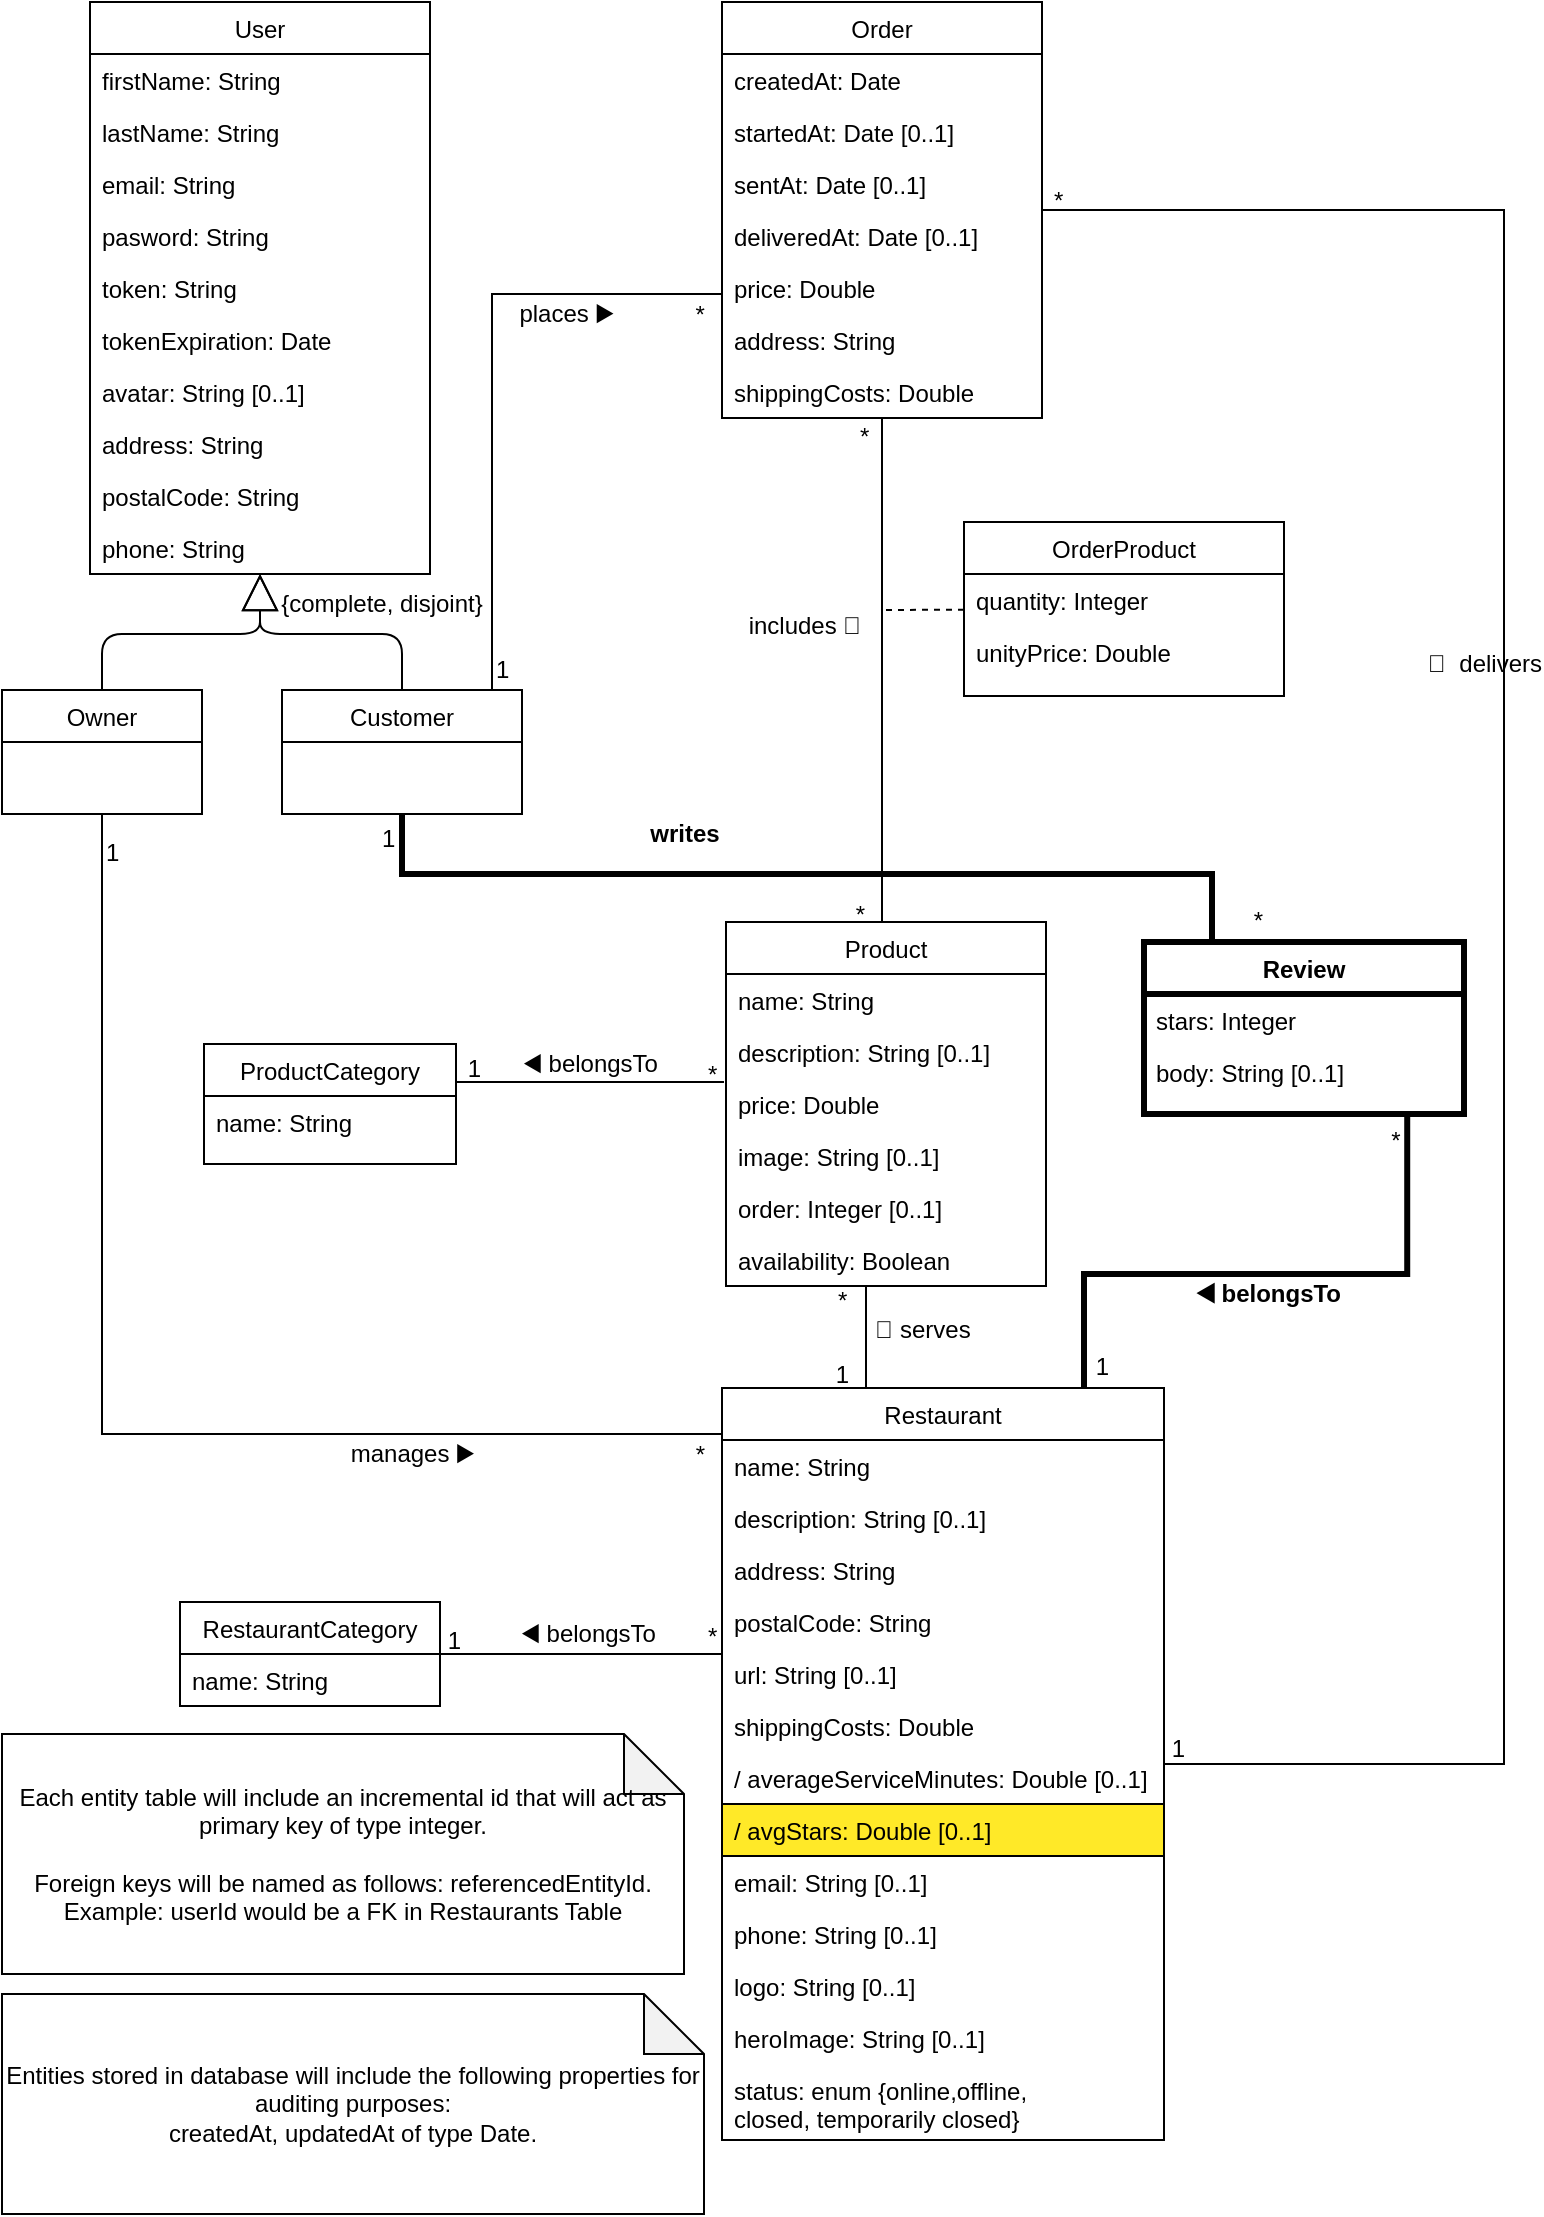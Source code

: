 <mxfile version="26.1.0">
  <diagram id="C5RBs43oDa-KdzZeNtuy" name="Page-1">
    <mxGraphModel dx="1194" dy="528" grid="1" gridSize="10" guides="1" tooltips="1" connect="1" arrows="1" fold="1" page="1" pageScale="1" pageWidth="827" pageHeight="1169" math="0" shadow="0">
      <root>
        <mxCell id="WIyWlLk6GJQsqaUBKTNV-0" />
        <mxCell id="WIyWlLk6GJQsqaUBKTNV-1" parent="WIyWlLk6GJQsqaUBKTNV-0" />
        <mxCell id="zkfFHV4jXpPFQw0GAbJ--0" value="User" style="swimlane;fontStyle=0;align=center;verticalAlign=top;childLayout=stackLayout;horizontal=1;startSize=26;horizontalStack=0;resizeParent=1;resizeLast=0;collapsible=1;marginBottom=0;rounded=0;shadow=0;strokeWidth=1;" parent="WIyWlLk6GJQsqaUBKTNV-1" vertex="1">
          <mxGeometry x="83" y="54" width="170" height="286" as="geometry">
            <mxRectangle x="230" y="140" width="160" height="26" as="alternateBounds" />
          </mxGeometry>
        </mxCell>
        <mxCell id="zkfFHV4jXpPFQw0GAbJ--1" value="firstName: String" style="text;align=left;verticalAlign=top;spacingLeft=4;spacingRight=4;overflow=hidden;rotatable=0;points=[[0,0.5],[1,0.5]];portConstraint=eastwest;" parent="zkfFHV4jXpPFQw0GAbJ--0" vertex="1">
          <mxGeometry y="26" width="170" height="26" as="geometry" />
        </mxCell>
        <mxCell id="zkfFHV4jXpPFQw0GAbJ--2" value="lastName: String" style="text;align=left;verticalAlign=top;spacingLeft=4;spacingRight=4;overflow=hidden;rotatable=0;points=[[0,0.5],[1,0.5]];portConstraint=eastwest;rounded=0;shadow=0;html=0;" parent="zkfFHV4jXpPFQw0GAbJ--0" vertex="1">
          <mxGeometry y="52" width="170" height="26" as="geometry" />
        </mxCell>
        <mxCell id="zkfFHV4jXpPFQw0GAbJ--3" value="email: String" style="text;align=left;verticalAlign=top;spacingLeft=4;spacingRight=4;overflow=hidden;rotatable=0;points=[[0,0.5],[1,0.5]];portConstraint=eastwest;rounded=0;shadow=0;html=0;" parent="zkfFHV4jXpPFQw0GAbJ--0" vertex="1">
          <mxGeometry y="78" width="170" height="26" as="geometry" />
        </mxCell>
        <mxCell id="6q8JbHnt4U3JNs2qN46o-12" value="pasword: String" style="text;align=left;verticalAlign=top;spacingLeft=4;spacingRight=4;overflow=hidden;rotatable=0;points=[[0,0.5],[1,0.5]];portConstraint=eastwest;rounded=0;shadow=0;html=0;" parent="zkfFHV4jXpPFQw0GAbJ--0" vertex="1">
          <mxGeometry y="104" width="170" height="26" as="geometry" />
        </mxCell>
        <mxCell id="6q8JbHnt4U3JNs2qN46o-13" value="token: String" style="text;align=left;verticalAlign=top;spacingLeft=4;spacingRight=4;overflow=hidden;rotatable=0;points=[[0,0.5],[1,0.5]];portConstraint=eastwest;rounded=0;shadow=0;html=0;" parent="zkfFHV4jXpPFQw0GAbJ--0" vertex="1">
          <mxGeometry y="130" width="170" height="26" as="geometry" />
        </mxCell>
        <mxCell id="6q8JbHnt4U3JNs2qN46o-14" value="tokenExpiration: Date" style="text;align=left;verticalAlign=top;spacingLeft=4;spacingRight=4;overflow=hidden;rotatable=0;points=[[0,0.5],[1,0.5]];portConstraint=eastwest;rounded=0;shadow=0;html=0;" parent="zkfFHV4jXpPFQw0GAbJ--0" vertex="1">
          <mxGeometry y="156" width="170" height="26" as="geometry" />
        </mxCell>
        <mxCell id="6q8JbHnt4U3JNs2qN46o-21" value="avatar: String [0..1]" style="text;align=left;verticalAlign=top;spacingLeft=4;spacingRight=4;overflow=hidden;rotatable=0;points=[[0,0.5],[1,0.5]];portConstraint=eastwest;rounded=0;shadow=0;html=0;" parent="zkfFHV4jXpPFQw0GAbJ--0" vertex="1">
          <mxGeometry y="182" width="170" height="26" as="geometry" />
        </mxCell>
        <mxCell id="x9vcFJumMejdOF8a8bEx-2" value="address: String" style="text;align=left;verticalAlign=top;spacingLeft=4;spacingRight=4;overflow=hidden;rotatable=0;points=[[0,0.5],[1,0.5]];portConstraint=eastwest;rounded=0;shadow=0;html=0;" parent="zkfFHV4jXpPFQw0GAbJ--0" vertex="1">
          <mxGeometry y="208" width="170" height="26" as="geometry" />
        </mxCell>
        <mxCell id="x9vcFJumMejdOF8a8bEx-3" value="postalCode: String" style="text;align=left;verticalAlign=top;spacingLeft=4;spacingRight=4;overflow=hidden;rotatable=0;points=[[0,0.5],[1,0.5]];portConstraint=eastwest;rounded=0;shadow=0;html=0;" parent="zkfFHV4jXpPFQw0GAbJ--0" vertex="1">
          <mxGeometry y="234" width="170" height="26" as="geometry" />
        </mxCell>
        <mxCell id="x9vcFJumMejdOF8a8bEx-4" value="phone: String" style="text;align=left;verticalAlign=top;spacingLeft=4;spacingRight=4;overflow=hidden;rotatable=0;points=[[0,0.5],[1,0.5]];portConstraint=eastwest;rounded=0;shadow=0;html=0;" parent="zkfFHV4jXpPFQw0GAbJ--0" vertex="1">
          <mxGeometry y="260" width="170" height="26" as="geometry" />
        </mxCell>
        <mxCell id="zkfFHV4jXpPFQw0GAbJ--6" value="Restaurant" style="swimlane;fontStyle=0;align=center;verticalAlign=top;childLayout=stackLayout;horizontal=1;startSize=26;horizontalStack=0;resizeParent=1;resizeLast=0;collapsible=1;marginBottom=0;rounded=0;shadow=0;strokeWidth=1;" parent="WIyWlLk6GJQsqaUBKTNV-1" vertex="1">
          <mxGeometry x="399" y="747" width="221" height="376" as="geometry">
            <mxRectangle x="130" y="380" width="160" height="26" as="alternateBounds" />
          </mxGeometry>
        </mxCell>
        <mxCell id="zkfFHV4jXpPFQw0GAbJ--7" value="name: String" style="text;align=left;verticalAlign=top;spacingLeft=4;spacingRight=4;overflow=hidden;rotatable=0;points=[[0,0.5],[1,0.5]];portConstraint=eastwest;" parent="zkfFHV4jXpPFQw0GAbJ--6" vertex="1">
          <mxGeometry y="26" width="221" height="26" as="geometry" />
        </mxCell>
        <mxCell id="6q8JbHnt4U3JNs2qN46o-34" value="description: String [0..1]" style="text;align=left;verticalAlign=top;spacingLeft=4;spacingRight=4;overflow=hidden;rotatable=0;points=[[0,0.5],[1,0.5]];portConstraint=eastwest;" parent="zkfFHV4jXpPFQw0GAbJ--6" vertex="1">
          <mxGeometry y="52" width="221" height="26" as="geometry" />
        </mxCell>
        <mxCell id="6q8JbHnt4U3JNs2qN46o-33" value="address: String" style="text;align=left;verticalAlign=top;spacingLeft=4;spacingRight=4;overflow=hidden;rotatable=0;points=[[0,0.5],[1,0.5]];portConstraint=eastwest;" parent="zkfFHV4jXpPFQw0GAbJ--6" vertex="1">
          <mxGeometry y="78" width="221" height="26" as="geometry" />
        </mxCell>
        <mxCell id="6q8JbHnt4U3JNs2qN46o-32" value="postalCode: String" style="text;align=left;verticalAlign=top;spacingLeft=4;spacingRight=4;overflow=hidden;rotatable=0;points=[[0,0.5],[1,0.5]];portConstraint=eastwest;" parent="zkfFHV4jXpPFQw0GAbJ--6" vertex="1">
          <mxGeometry y="104" width="221" height="26" as="geometry" />
        </mxCell>
        <mxCell id="6q8JbHnt4U3JNs2qN46o-31" value="url: String [0..1]" style="text;align=left;verticalAlign=top;spacingLeft=4;spacingRight=4;overflow=hidden;rotatable=0;points=[[0,0.5],[1,0.5]];portConstraint=eastwest;" parent="zkfFHV4jXpPFQw0GAbJ--6" vertex="1">
          <mxGeometry y="130" width="221" height="26" as="geometry" />
        </mxCell>
        <mxCell id="6q8JbHnt4U3JNs2qN46o-30" value="shippingCosts: Double" style="text;align=left;verticalAlign=top;spacingLeft=4;spacingRight=4;overflow=hidden;rotatable=0;points=[[0,0.5],[1,0.5]];portConstraint=eastwest;" parent="zkfFHV4jXpPFQw0GAbJ--6" vertex="1">
          <mxGeometry y="156" width="221" height="26" as="geometry" />
        </mxCell>
        <mxCell id="6q8JbHnt4U3JNs2qN46o-29" value="/ averageServiceMinutes: Double [0..1]" style="text;align=left;verticalAlign=top;spacingLeft=4;spacingRight=4;overflow=hidden;rotatable=0;points=[[0,0.5],[1,0.5]];portConstraint=eastwest;" parent="zkfFHV4jXpPFQw0GAbJ--6" vertex="1">
          <mxGeometry y="182" width="221" height="26" as="geometry" />
        </mxCell>
        <mxCell id="bBpqYXei9JZ6iTHNTK9e-0" value="/ avgStars: Double [0..1]" style="text;align=left;verticalAlign=top;spacingLeft=4;spacingRight=4;overflow=hidden;rotatable=0;points=[[0,0.5],[1,0.5]];portConstraint=eastwest;fillColor=#FFE928;strokeColor=#000000;" vertex="1" parent="zkfFHV4jXpPFQw0GAbJ--6">
          <mxGeometry y="208" width="221" height="26" as="geometry" />
        </mxCell>
        <mxCell id="6q8JbHnt4U3JNs2qN46o-28" value="email: String [0..1]" style="text;align=left;verticalAlign=top;spacingLeft=4;spacingRight=4;overflow=hidden;rotatable=0;points=[[0,0.5],[1,0.5]];portConstraint=eastwest;" parent="zkfFHV4jXpPFQw0GAbJ--6" vertex="1">
          <mxGeometry y="234" width="221" height="26" as="geometry" />
        </mxCell>
        <mxCell id="6q8JbHnt4U3JNs2qN46o-27" value="phone: String [0..1]" style="text;align=left;verticalAlign=top;spacingLeft=4;spacingRight=4;overflow=hidden;rotatable=0;points=[[0,0.5],[1,0.5]];portConstraint=eastwest;" parent="zkfFHV4jXpPFQw0GAbJ--6" vertex="1">
          <mxGeometry y="260" width="221" height="26" as="geometry" />
        </mxCell>
        <mxCell id="6q8JbHnt4U3JNs2qN46o-26" value="logo: String [0..1]" style="text;align=left;verticalAlign=top;spacingLeft=4;spacingRight=4;overflow=hidden;rotatable=0;points=[[0,0.5],[1,0.5]];portConstraint=eastwest;" parent="zkfFHV4jXpPFQw0GAbJ--6" vertex="1">
          <mxGeometry y="286" width="221" height="26" as="geometry" />
        </mxCell>
        <mxCell id="6q8JbHnt4U3JNs2qN46o-40" value="heroImage: String [0..1]" style="text;align=left;verticalAlign=top;spacingLeft=4;spacingRight=4;overflow=hidden;rotatable=0;points=[[0,0.5],[1,0.5]];portConstraint=eastwest;" parent="zkfFHV4jXpPFQw0GAbJ--6" vertex="1">
          <mxGeometry y="312" width="221" height="26" as="geometry" />
        </mxCell>
        <mxCell id="6q8JbHnt4U3JNs2qN46o-39" value="status: enum {online,offline,&#xa;closed, temporarily closed}" style="text;align=left;verticalAlign=top;spacingLeft=4;spacingRight=4;overflow=hidden;rotatable=0;points=[[0,0.5],[1,0.5]];portConstraint=eastwest;" parent="zkfFHV4jXpPFQw0GAbJ--6" vertex="1">
          <mxGeometry y="338" width="221" height="38" as="geometry" />
        </mxCell>
        <mxCell id="zkfFHV4jXpPFQw0GAbJ--13" value="Product" style="swimlane;fontStyle=0;align=center;verticalAlign=top;childLayout=stackLayout;horizontal=1;startSize=26;horizontalStack=0;resizeParent=1;resizeLast=0;collapsible=1;marginBottom=0;rounded=0;shadow=0;strokeWidth=1;" parent="WIyWlLk6GJQsqaUBKTNV-1" vertex="1">
          <mxGeometry x="401" y="514" width="160" height="182" as="geometry">
            <mxRectangle x="340" y="380" width="170" height="26" as="alternateBounds" />
          </mxGeometry>
        </mxCell>
        <mxCell id="zkfFHV4jXpPFQw0GAbJ--14" value="name: String" style="text;align=left;verticalAlign=top;spacingLeft=4;spacingRight=4;overflow=hidden;rotatable=0;points=[[0,0.5],[1,0.5]];portConstraint=eastwest;" parent="zkfFHV4jXpPFQw0GAbJ--13" vertex="1">
          <mxGeometry y="26" width="160" height="26" as="geometry" />
        </mxCell>
        <mxCell id="6q8JbHnt4U3JNs2qN46o-46" value="description: String [0..1]" style="text;align=left;verticalAlign=top;spacingLeft=4;spacingRight=4;overflow=hidden;rotatable=0;points=[[0,0.5],[1,0.5]];portConstraint=eastwest;" parent="zkfFHV4jXpPFQw0GAbJ--13" vertex="1">
          <mxGeometry y="52" width="160" height="26" as="geometry" />
        </mxCell>
        <mxCell id="6q8JbHnt4U3JNs2qN46o-45" value="price: Double" style="text;align=left;verticalAlign=top;spacingLeft=4;spacingRight=4;overflow=hidden;rotatable=0;points=[[0,0.5],[1,0.5]];portConstraint=eastwest;" parent="zkfFHV4jXpPFQw0GAbJ--13" vertex="1">
          <mxGeometry y="78" width="160" height="26" as="geometry" />
        </mxCell>
        <mxCell id="6q8JbHnt4U3JNs2qN46o-44" value="image: String [0..1]" style="text;align=left;verticalAlign=top;spacingLeft=4;spacingRight=4;overflow=hidden;rotatable=0;points=[[0,0.5],[1,0.5]];portConstraint=eastwest;" parent="zkfFHV4jXpPFQw0GAbJ--13" vertex="1">
          <mxGeometry y="104" width="160" height="26" as="geometry" />
        </mxCell>
        <mxCell id="6q8JbHnt4U3JNs2qN46o-43" value="order: Integer [0..1]" style="text;align=left;verticalAlign=top;spacingLeft=4;spacingRight=4;overflow=hidden;rotatable=0;points=[[0,0.5],[1,0.5]];portConstraint=eastwest;" parent="zkfFHV4jXpPFQw0GAbJ--13" vertex="1">
          <mxGeometry y="130" width="160" height="26" as="geometry" />
        </mxCell>
        <mxCell id="6q8JbHnt4U3JNs2qN46o-42" value="availability: Boolean" style="text;align=left;verticalAlign=top;spacingLeft=4;spacingRight=4;overflow=hidden;rotatable=0;points=[[0,0.5],[1,0.5]];portConstraint=eastwest;" parent="zkfFHV4jXpPFQw0GAbJ--13" vertex="1">
          <mxGeometry y="156" width="160" height="26" as="geometry" />
        </mxCell>
        <mxCell id="zkfFHV4jXpPFQw0GAbJ--17" value="Order" style="swimlane;fontStyle=0;align=center;verticalAlign=top;childLayout=stackLayout;horizontal=1;startSize=26;horizontalStack=0;resizeParent=1;resizeLast=0;collapsible=1;marginBottom=0;rounded=0;shadow=0;strokeWidth=1;" parent="WIyWlLk6GJQsqaUBKTNV-1" vertex="1">
          <mxGeometry x="399" y="54" width="160" height="208" as="geometry">
            <mxRectangle x="550" y="140" width="160" height="26" as="alternateBounds" />
          </mxGeometry>
        </mxCell>
        <mxCell id="zkfFHV4jXpPFQw0GAbJ--18" value="createdAt: Date" style="text;align=left;verticalAlign=top;spacingLeft=4;spacingRight=4;overflow=hidden;rotatable=0;points=[[0,0.5],[1,0.5]];portConstraint=eastwest;" parent="zkfFHV4jXpPFQw0GAbJ--17" vertex="1">
          <mxGeometry y="26" width="160" height="26" as="geometry" />
        </mxCell>
        <mxCell id="x9vcFJumMejdOF8a8bEx-6" value="startedAt: Date [0..1]" style="text;align=left;verticalAlign=top;spacingLeft=4;spacingRight=4;overflow=hidden;rotatable=0;points=[[0,0.5],[1,0.5]];portConstraint=eastwest;" parent="zkfFHV4jXpPFQw0GAbJ--17" vertex="1">
          <mxGeometry y="52" width="160" height="26" as="geometry" />
        </mxCell>
        <mxCell id="zkfFHV4jXpPFQw0GAbJ--19" value="sentAt: Date [0..1]" style="text;align=left;verticalAlign=top;spacingLeft=4;spacingRight=4;overflow=hidden;rotatable=0;points=[[0,0.5],[1,0.5]];portConstraint=eastwest;rounded=0;shadow=0;html=0;" parent="zkfFHV4jXpPFQw0GAbJ--17" vertex="1">
          <mxGeometry y="78" width="160" height="26" as="geometry" />
        </mxCell>
        <mxCell id="zkfFHV4jXpPFQw0GAbJ--20" value="deliveredAt: Date [0..1]" style="text;align=left;verticalAlign=top;spacingLeft=4;spacingRight=4;overflow=hidden;rotatable=0;points=[[0,0.5],[1,0.5]];portConstraint=eastwest;rounded=0;shadow=0;html=0;" parent="zkfFHV4jXpPFQw0GAbJ--17" vertex="1">
          <mxGeometry y="104" width="160" height="26" as="geometry" />
        </mxCell>
        <mxCell id="zkfFHV4jXpPFQw0GAbJ--21" value="price: Double" style="text;align=left;verticalAlign=top;spacingLeft=4;spacingRight=4;overflow=hidden;rotatable=0;points=[[0,0.5],[1,0.5]];portConstraint=eastwest;rounded=0;shadow=0;html=0;" parent="zkfFHV4jXpPFQw0GAbJ--17" vertex="1">
          <mxGeometry y="130" width="160" height="26" as="geometry" />
        </mxCell>
        <mxCell id="zkfFHV4jXpPFQw0GAbJ--22" value="address: String" style="text;align=left;verticalAlign=top;spacingLeft=4;spacingRight=4;overflow=hidden;rotatable=0;points=[[0,0.5],[1,0.5]];portConstraint=eastwest;rounded=0;shadow=0;html=0;" parent="zkfFHV4jXpPFQw0GAbJ--17" vertex="1">
          <mxGeometry y="156" width="160" height="26" as="geometry" />
        </mxCell>
        <mxCell id="6q8JbHnt4U3JNs2qN46o-47" value="shippingCosts: Double" style="text;align=left;verticalAlign=top;spacingLeft=4;spacingRight=4;overflow=hidden;rotatable=0;points=[[0,0.5],[1,0.5]];portConstraint=eastwest;rounded=0;shadow=0;html=0;" parent="zkfFHV4jXpPFQw0GAbJ--17" vertex="1">
          <mxGeometry y="182" width="160" height="26" as="geometry" />
        </mxCell>
        <mxCell id="zkfFHV4jXpPFQw0GAbJ--26" value="" style="endArrow=none;shadow=0;strokeWidth=1;rounded=0;endFill=0;edgeStyle=elbowEdgeStyle;elbow=vertical;exitX=0.875;exitY=-0.007;exitDx=0;exitDy=0;exitPerimeter=0;" parent="WIyWlLk6GJQsqaUBKTNV-1" source="6q8JbHnt4U3JNs2qN46o-23" target="zkfFHV4jXpPFQw0GAbJ--17" edge="1">
          <mxGeometry x="0.5" y="41" relative="1" as="geometry">
            <mxPoint x="430" y="226" as="sourcePoint" />
            <mxPoint x="590" y="226" as="targetPoint" />
            <mxPoint x="-40" y="32" as="offset" />
            <Array as="points">
              <mxPoint x="350" y="200" />
              <mxPoint x="540" y="284" />
              <mxPoint x="500" y="384" />
            </Array>
          </mxGeometry>
        </mxCell>
        <mxCell id="zkfFHV4jXpPFQw0GAbJ--27" value="1" style="resizable=0;align=left;verticalAlign=bottom;labelBackgroundColor=none;fontSize=12;" parent="zkfFHV4jXpPFQw0GAbJ--26" connectable="0" vertex="1">
          <mxGeometry x="-1" relative="1" as="geometry">
            <mxPoint y="-1" as="offset" />
          </mxGeometry>
        </mxCell>
        <mxCell id="zkfFHV4jXpPFQw0GAbJ--28" value="*" style="resizable=0;align=right;verticalAlign=bottom;labelBackgroundColor=none;fontSize=12;" parent="zkfFHV4jXpPFQw0GAbJ--26" connectable="0" vertex="1">
          <mxGeometry x="1" relative="1" as="geometry">
            <mxPoint x="-7" y="19" as="offset" />
          </mxGeometry>
        </mxCell>
        <mxCell id="zkfFHV4jXpPFQw0GAbJ--29" value="places ▶️" style="text;html=1;resizable=0;points=[];;align=center;verticalAlign=middle;labelBackgroundColor=none;rounded=0;shadow=0;strokeWidth=1;fontSize=12;" parent="zkfFHV4jXpPFQw0GAbJ--26" vertex="1" connectable="0">
          <mxGeometry x="0.5" y="49" relative="1" as="geometry">
            <mxPoint y="59" as="offset" />
          </mxGeometry>
        </mxCell>
        <mxCell id="6q8JbHnt4U3JNs2qN46o-0" value="RestaurantCategory" style="swimlane;fontStyle=0;align=center;verticalAlign=top;childLayout=stackLayout;horizontal=1;startSize=26;horizontalStack=0;resizeParent=1;resizeLast=0;collapsible=1;marginBottom=0;rounded=0;shadow=0;strokeWidth=1;" parent="WIyWlLk6GJQsqaUBKTNV-1" vertex="1">
          <mxGeometry x="128" y="854" width="130" height="52" as="geometry">
            <mxRectangle x="780" y="700" width="160" height="26" as="alternateBounds" />
          </mxGeometry>
        </mxCell>
        <mxCell id="6q8JbHnt4U3JNs2qN46o-1" value="name: String" style="text;align=left;verticalAlign=top;spacingLeft=4;spacingRight=4;overflow=hidden;rotatable=0;points=[[0,0.5],[1,0.5]];portConstraint=eastwest;" parent="6q8JbHnt4U3JNs2qN46o-0" vertex="1">
          <mxGeometry y="26" width="130" height="26" as="geometry" />
        </mxCell>
        <mxCell id="6q8JbHnt4U3JNs2qN46o-6" value="Owner" style="swimlane;fontStyle=0;align=center;verticalAlign=top;childLayout=stackLayout;horizontal=1;startSize=26;horizontalStack=0;resizeParent=1;resizeLast=0;collapsible=1;marginBottom=0;rounded=0;shadow=0;strokeWidth=1;" parent="WIyWlLk6GJQsqaUBKTNV-1" vertex="1">
          <mxGeometry x="39" y="398" width="100" height="62" as="geometry">
            <mxRectangle x="130" y="380" width="160" height="26" as="alternateBounds" />
          </mxGeometry>
        </mxCell>
        <mxCell id="6q8JbHnt4U3JNs2qN46o-22" value="" style="endArrow=block;endSize=16;endFill=0;html=1;entryX=0.5;entryY=1;entryDx=0;entryDy=0;exitX=0.5;exitY=0;exitDx=0;exitDy=0;" parent="WIyWlLk6GJQsqaUBKTNV-1" source="6q8JbHnt4U3JNs2qN46o-6" target="zkfFHV4jXpPFQw0GAbJ--0" edge="1">
          <mxGeometry x="0.324" y="-77" width="160" relative="1" as="geometry">
            <mxPoint x="228" y="414" as="sourcePoint" />
            <mxPoint x="613" y="614" as="targetPoint" />
            <mxPoint as="offset" />
            <Array as="points">
              <mxPoint x="89" y="370" />
              <mxPoint x="168" y="370" />
            </Array>
          </mxGeometry>
        </mxCell>
        <mxCell id="6q8JbHnt4U3JNs2qN46o-23" value="Customer" style="swimlane;fontStyle=0;align=center;verticalAlign=top;childLayout=stackLayout;horizontal=1;startSize=26;horizontalStack=0;resizeParent=1;resizeLast=0;collapsible=1;marginBottom=0;rounded=0;shadow=0;strokeWidth=1;" parent="WIyWlLk6GJQsqaUBKTNV-1" vertex="1">
          <mxGeometry x="179" y="398" width="120" height="62" as="geometry">
            <mxRectangle x="130" y="380" width="160" height="26" as="alternateBounds" />
          </mxGeometry>
        </mxCell>
        <mxCell id="6q8JbHnt4U3JNs2qN46o-25" value="" style="endArrow=block;endSize=16;endFill=0;html=1;exitX=0.5;exitY=0;exitDx=0;exitDy=0;" parent="WIyWlLk6GJQsqaUBKTNV-1" source="6q8JbHnt4U3JNs2qN46o-23" target="zkfFHV4jXpPFQw0GAbJ--0" edge="1">
          <mxGeometry x="0.324" y="-77" width="160" relative="1" as="geometry">
            <mxPoint x="319" y="364" as="sourcePoint" />
            <mxPoint x="227.182" y="264" as="targetPoint" />
            <mxPoint as="offset" />
            <Array as="points">
              <mxPoint x="239" y="370" />
              <mxPoint x="168" y="370" />
            </Array>
          </mxGeometry>
        </mxCell>
        <mxCell id="q-bYjabOSUYXS_6aIOuz-0" value="ProductCategory" style="swimlane;fontStyle=0;align=center;verticalAlign=top;childLayout=stackLayout;horizontal=1;startSize=26;horizontalStack=0;resizeParent=1;resizeLast=0;collapsible=1;marginBottom=0;rounded=0;shadow=0;strokeWidth=1;" parent="WIyWlLk6GJQsqaUBKTNV-1" vertex="1">
          <mxGeometry x="140" y="575" width="126" height="60" as="geometry">
            <mxRectangle x="130" y="380" width="160" height="26" as="alternateBounds" />
          </mxGeometry>
        </mxCell>
        <mxCell id="q-bYjabOSUYXS_6aIOuz-1" value="name: String" style="text;align=left;verticalAlign=top;spacingLeft=4;spacingRight=4;overflow=hidden;rotatable=0;points=[[0,0.5],[1,0.5]];portConstraint=eastwest;" parent="q-bYjabOSUYXS_6aIOuz-0" vertex="1">
          <mxGeometry y="26" width="126" height="26" as="geometry" />
        </mxCell>
        <mxCell id="q-bYjabOSUYXS_6aIOuz-2" value="" style="endArrow=none;shadow=0;strokeWidth=1;rounded=0;endFill=0;edgeStyle=elbowEdgeStyle;elbow=vertical;" parent="WIyWlLk6GJQsqaUBKTNV-1" source="zkfFHV4jXpPFQw0GAbJ--17" target="zkfFHV4jXpPFQw0GAbJ--13" edge="1">
          <mxGeometry x="0.5" y="41" relative="1" as="geometry">
            <mxPoint x="539" y="84" as="sourcePoint" />
            <mxPoint x="657" y="319" as="targetPoint" />
            <mxPoint x="-40" y="32" as="offset" />
            <Array as="points">
              <mxPoint x="469" y="254" />
              <mxPoint x="609" y="154" />
              <mxPoint x="599" y="104" />
              <mxPoint x="609" y="134" />
              <mxPoint x="629" y="154" />
              <mxPoint x="629" y="64" />
              <mxPoint x="599" y="419" />
            </Array>
          </mxGeometry>
        </mxCell>
        <mxCell id="q-bYjabOSUYXS_6aIOuz-3" value="*" style="resizable=0;align=left;verticalAlign=bottom;labelBackgroundColor=none;fontSize=12;" parent="q-bYjabOSUYXS_6aIOuz-2" connectable="0" vertex="1">
          <mxGeometry x="-1" relative="1" as="geometry">
            <mxPoint x="-13" y="18" as="offset" />
          </mxGeometry>
        </mxCell>
        <mxCell id="q-bYjabOSUYXS_6aIOuz-4" value="*" style="resizable=0;align=right;verticalAlign=bottom;labelBackgroundColor=none;fontSize=12;" parent="q-bYjabOSUYXS_6aIOuz-2" connectable="0" vertex="1">
          <mxGeometry x="1" relative="1" as="geometry">
            <mxPoint x="-7" y="5" as="offset" />
          </mxGeometry>
        </mxCell>
        <mxCell id="q-bYjabOSUYXS_6aIOuz-5" value="includes 🔽" style="text;html=1;resizable=0;points=[];;align=center;verticalAlign=middle;labelBackgroundColor=none;rounded=0;shadow=0;strokeWidth=1;fontSize=12;" parent="q-bYjabOSUYXS_6aIOuz-2" vertex="1" connectable="0">
          <mxGeometry x="0.5" y="49" relative="1" as="geometry">
            <mxPoint x="-88" y="-85" as="offset" />
          </mxGeometry>
        </mxCell>
        <mxCell id="q-bYjabOSUYXS_6aIOuz-6" value="" style="endArrow=none;dashed=1;html=1;rounded=0;" parent="WIyWlLk6GJQsqaUBKTNV-1" source="q-bYjabOSUYXS_6aIOuz-7" edge="1">
          <mxGeometry width="50" height="50" relative="1" as="geometry">
            <mxPoint x="629" y="354" as="sourcePoint" />
            <mxPoint x="480" y="358" as="targetPoint" />
          </mxGeometry>
        </mxCell>
        <mxCell id="q-bYjabOSUYXS_6aIOuz-7" value="OrderProduct" style="swimlane;fontStyle=0;align=center;verticalAlign=top;childLayout=stackLayout;horizontal=1;startSize=26;horizontalStack=0;resizeParent=1;resizeLast=0;collapsible=1;marginBottom=0;rounded=0;shadow=0;strokeWidth=1;" parent="WIyWlLk6GJQsqaUBKTNV-1" vertex="1">
          <mxGeometry x="520" y="314" width="160" height="87" as="geometry">
            <mxRectangle x="340" y="380" width="170" height="26" as="alternateBounds" />
          </mxGeometry>
        </mxCell>
        <mxCell id="q-bYjabOSUYXS_6aIOuz-8" value="quantity: Integer" style="text;align=left;verticalAlign=top;spacingLeft=4;spacingRight=4;overflow=hidden;rotatable=0;points=[[0,0.5],[1,0.5]];portConstraint=eastwest;" parent="q-bYjabOSUYXS_6aIOuz-7" vertex="1">
          <mxGeometry y="26" width="160" height="26" as="geometry" />
        </mxCell>
        <mxCell id="q-bYjabOSUYXS_6aIOuz-9" value="unityPrice: Double" style="text;align=left;verticalAlign=top;spacingLeft=4;spacingRight=4;overflow=hidden;rotatable=0;points=[[0,0.5],[1,0.5]];portConstraint=eastwest;" parent="q-bYjabOSUYXS_6aIOuz-7" vertex="1">
          <mxGeometry y="52" width="160" height="26" as="geometry" />
        </mxCell>
        <mxCell id="q-bYjabOSUYXS_6aIOuz-14" value="" style="endArrow=none;shadow=0;strokeWidth=1;rounded=0;endFill=0;edgeStyle=elbowEdgeStyle;elbow=vertical;" parent="WIyWlLk6GJQsqaUBKTNV-1" source="zkfFHV4jXpPFQw0GAbJ--13" target="zkfFHV4jXpPFQw0GAbJ--6" edge="1">
          <mxGeometry x="0.5" y="41" relative="1" as="geometry">
            <mxPoint x="801" y="747" as="sourcePoint" />
            <mxPoint x="929" y="527" as="targetPoint" />
            <mxPoint x="-40" y="32" as="offset" />
            <Array as="points">
              <mxPoint x="471" y="717" />
              <mxPoint x="851" y="447" />
              <mxPoint x="911" y="527" />
              <mxPoint x="871" y="627" />
            </Array>
          </mxGeometry>
        </mxCell>
        <mxCell id="q-bYjabOSUYXS_6aIOuz-15" value="*" style="resizable=0;align=left;verticalAlign=bottom;labelBackgroundColor=none;fontSize=12;" parent="q-bYjabOSUYXS_6aIOuz-14" connectable="0" vertex="1">
          <mxGeometry x="-1" relative="1" as="geometry">
            <mxPoint x="-16" y="16" as="offset" />
          </mxGeometry>
        </mxCell>
        <mxCell id="q-bYjabOSUYXS_6aIOuz-16" value="1" style="resizable=0;align=right;verticalAlign=bottom;labelBackgroundColor=none;fontSize=12;" parent="q-bYjabOSUYXS_6aIOuz-14" connectable="0" vertex="1">
          <mxGeometry x="1" relative="1" as="geometry">
            <mxPoint x="-7" y="2" as="offset" />
          </mxGeometry>
        </mxCell>
        <mxCell id="q-bYjabOSUYXS_6aIOuz-17" value="🔼 serves" style="text;html=1;resizable=0;points=[];;align=center;verticalAlign=middle;labelBackgroundColor=none;rounded=0;shadow=0;strokeWidth=1;fontSize=12;" parent="q-bYjabOSUYXS_6aIOuz-14" vertex="1" connectable="0">
          <mxGeometry x="0.5" y="49" relative="1" as="geometry">
            <mxPoint x="-21" y="-17" as="offset" />
          </mxGeometry>
        </mxCell>
        <mxCell id="q-bYjabOSUYXS_6aIOuz-18" value="" style="endArrow=none;shadow=0;strokeWidth=1;rounded=0;endFill=0;edgeStyle=elbowEdgeStyle;elbow=vertical;" parent="WIyWlLk6GJQsqaUBKTNV-1" source="zkfFHV4jXpPFQw0GAbJ--17" target="zkfFHV4jXpPFQw0GAbJ--6" edge="1">
          <mxGeometry x="0.5" y="41" relative="1" as="geometry">
            <mxPoint x="609" y="224" as="sourcePoint" />
            <mxPoint x="737" y="4" as="targetPoint" />
            <mxPoint x="-40" y="32" as="offset" />
            <Array as="points">
              <mxPoint x="790" y="540" />
              <mxPoint x="820" y="404" />
              <mxPoint x="869" y="364" />
              <mxPoint x="799" y="344" />
              <mxPoint x="749" y="704" />
              <mxPoint x="709" y="714" />
              <mxPoint x="719" y="4" />
              <mxPoint x="679" y="104" />
            </Array>
          </mxGeometry>
        </mxCell>
        <mxCell id="q-bYjabOSUYXS_6aIOuz-19" value="*" style="resizable=0;align=left;verticalAlign=bottom;labelBackgroundColor=none;fontSize=12;" parent="q-bYjabOSUYXS_6aIOuz-18" connectable="0" vertex="1">
          <mxGeometry x="-1" relative="1" as="geometry">
            <mxPoint x="4" y="4" as="offset" />
          </mxGeometry>
        </mxCell>
        <mxCell id="q-bYjabOSUYXS_6aIOuz-20" value="1" style="resizable=0;align=right;verticalAlign=bottom;labelBackgroundColor=none;fontSize=12;" parent="q-bYjabOSUYXS_6aIOuz-18" connectable="0" vertex="1">
          <mxGeometry x="1" relative="1" as="geometry">
            <mxPoint x="12" y="1" as="offset" />
          </mxGeometry>
        </mxCell>
        <mxCell id="q-bYjabOSUYXS_6aIOuz-21" value="🔼&amp;nbsp; delivers" style="text;html=1;resizable=0;points=[];;align=center;verticalAlign=middle;labelBackgroundColor=none;rounded=0;shadow=0;strokeWidth=1;fontSize=12;" parent="q-bYjabOSUYXS_6aIOuz-18" vertex="1" connectable="0">
          <mxGeometry x="0.5" y="49" relative="1" as="geometry">
            <mxPoint x="-59" y="-426" as="offset" />
          </mxGeometry>
        </mxCell>
        <mxCell id="q-bYjabOSUYXS_6aIOuz-26" value="" style="endArrow=none;shadow=0;strokeWidth=1;rounded=0;endFill=0;edgeStyle=elbowEdgeStyle;elbow=vertical;" parent="WIyWlLk6GJQsqaUBKTNV-1" target="q-bYjabOSUYXS_6aIOuz-0" edge="1">
          <mxGeometry x="0.5" y="41" relative="1" as="geometry">
            <mxPoint x="400" y="594" as="sourcePoint" />
            <mxPoint x="629" y="670" as="targetPoint" />
            <mxPoint x="-40" y="32" as="offset" />
            <Array as="points">
              <mxPoint x="320" y="594" />
              <mxPoint x="380" y="472" />
              <mxPoint x="390" y="494" />
              <mxPoint x="420" y="574" />
              <mxPoint x="330" y="604" />
              <mxPoint x="310" y="594" />
              <mxPoint x="609" y="524" />
              <mxPoint x="499" y="474" />
              <mxPoint x="1009" y="370" />
              <mxPoint x="1069" y="450" />
              <mxPoint x="1029" y="550" />
            </Array>
          </mxGeometry>
        </mxCell>
        <mxCell id="q-bYjabOSUYXS_6aIOuz-27" value="*" style="resizable=0;align=left;verticalAlign=bottom;labelBackgroundColor=none;fontSize=12;" parent="q-bYjabOSUYXS_6aIOuz-26" connectable="0" vertex="1">
          <mxGeometry x="-1" relative="1" as="geometry">
            <mxPoint x="-10" y="5" as="offset" />
          </mxGeometry>
        </mxCell>
        <mxCell id="q-bYjabOSUYXS_6aIOuz-28" value="1" style="resizable=0;align=right;verticalAlign=bottom;labelBackgroundColor=none;fontSize=12;" parent="q-bYjabOSUYXS_6aIOuz-26" connectable="0" vertex="1">
          <mxGeometry x="1" relative="1" as="geometry">
            <mxPoint x="14" y="2" as="offset" />
          </mxGeometry>
        </mxCell>
        <mxCell id="q-bYjabOSUYXS_6aIOuz-29" value="&amp;nbsp;◀️ belongsTo" style="text;html=1;resizable=0;points=[];;align=center;verticalAlign=middle;labelBackgroundColor=none;rounded=0;shadow=0;strokeWidth=1;fontSize=12;" parent="q-bYjabOSUYXS_6aIOuz-26" vertex="1" connectable="0">
          <mxGeometry x="0.5" y="49" relative="1" as="geometry">
            <mxPoint x="31" y="-58" as="offset" />
          </mxGeometry>
        </mxCell>
        <mxCell id="q-bYjabOSUYXS_6aIOuz-30" value="" style="endArrow=none;shadow=0;strokeWidth=1;rounded=0;endFill=0;edgeStyle=elbowEdgeStyle;elbow=vertical;" parent="WIyWlLk6GJQsqaUBKTNV-1" source="zkfFHV4jXpPFQw0GAbJ--6" target="6q8JbHnt4U3JNs2qN46o-0" edge="1">
          <mxGeometry x="0.5" y="41" relative="1" as="geometry">
            <mxPoint x="585" y="764" as="sourcePoint" />
            <mxPoint x="679" y="764" as="targetPoint" />
            <mxPoint x="-40" y="32" as="offset" />
            <Array as="points">
              <mxPoint x="310" y="880" />
              <mxPoint x="280" y="804" />
              <mxPoint x="320" y="784" />
              <mxPoint x="525" y="714" />
              <mxPoint x="1035" y="610" />
              <mxPoint x="1095" y="690" />
              <mxPoint x="1055" y="790" />
            </Array>
          </mxGeometry>
        </mxCell>
        <mxCell id="q-bYjabOSUYXS_6aIOuz-31" value="*" style="resizable=0;align=left;verticalAlign=bottom;labelBackgroundColor=none;fontSize=12;" parent="q-bYjabOSUYXS_6aIOuz-30" connectable="0" vertex="1">
          <mxGeometry x="-1" relative="1" as="geometry">
            <mxPoint x="-9" as="offset" />
          </mxGeometry>
        </mxCell>
        <mxCell id="q-bYjabOSUYXS_6aIOuz-32" value="1" style="resizable=0;align=right;verticalAlign=bottom;labelBackgroundColor=none;fontSize=12;" parent="q-bYjabOSUYXS_6aIOuz-30" connectable="0" vertex="1">
          <mxGeometry x="1" relative="1" as="geometry">
            <mxPoint x="12" y="2" as="offset" />
          </mxGeometry>
        </mxCell>
        <mxCell id="q-bYjabOSUYXS_6aIOuz-33" value="&amp;nbsp;◀️ belongsTo" style="text;html=1;resizable=0;points=[];;align=center;verticalAlign=middle;labelBackgroundColor=none;rounded=0;shadow=0;strokeWidth=1;fontSize=12;" parent="q-bYjabOSUYXS_6aIOuz-30" vertex="1" connectable="0">
          <mxGeometry x="0.5" y="49" relative="1" as="geometry">
            <mxPoint x="37" y="-59" as="offset" />
          </mxGeometry>
        </mxCell>
        <mxCell id="q-bYjabOSUYXS_6aIOuz-40" value="" style="endArrow=none;shadow=0;strokeWidth=1;rounded=0;endFill=0;edgeStyle=elbowEdgeStyle;elbow=vertical;" parent="WIyWlLk6GJQsqaUBKTNV-1" source="6q8JbHnt4U3JNs2qN46o-6" target="zkfFHV4jXpPFQw0GAbJ--6" edge="1">
          <mxGeometry x="0.5" y="41" relative="1" as="geometry">
            <mxPoint x="83" y="853.034" as="sourcePoint" />
            <mxPoint x="198" y="690" as="targetPoint" />
            <mxPoint x="-40" y="32" as="offset" />
            <Array as="points">
              <mxPoint x="290" y="770" />
              <mxPoint x="339" y="774" />
              <mxPoint x="299" y="874" />
            </Array>
          </mxGeometry>
        </mxCell>
        <mxCell id="q-bYjabOSUYXS_6aIOuz-41" value="1" style="resizable=0;align=left;verticalAlign=bottom;labelBackgroundColor=none;fontSize=12;" parent="q-bYjabOSUYXS_6aIOuz-40" connectable="0" vertex="1">
          <mxGeometry x="-1" relative="1" as="geometry">
            <mxPoint y="28" as="offset" />
          </mxGeometry>
        </mxCell>
        <mxCell id="q-bYjabOSUYXS_6aIOuz-42" value="*" style="resizable=0;align=right;verticalAlign=bottom;labelBackgroundColor=none;fontSize=12;" parent="q-bYjabOSUYXS_6aIOuz-40" connectable="0" vertex="1">
          <mxGeometry x="1" relative="1" as="geometry">
            <mxPoint x="-7" y="19" as="offset" />
          </mxGeometry>
        </mxCell>
        <mxCell id="q-bYjabOSUYXS_6aIOuz-43" value="manages ▶️" style="text;html=1;resizable=0;points=[];;align=center;verticalAlign=middle;labelBackgroundColor=none;rounded=0;shadow=0;strokeWidth=1;fontSize=12;" parent="q-bYjabOSUYXS_6aIOuz-40" vertex="1" connectable="0">
          <mxGeometry x="0.5" y="49" relative="1" as="geometry">
            <mxPoint y="59" as="offset" />
          </mxGeometry>
        </mxCell>
        <mxCell id="x9vcFJumMejdOF8a8bEx-0" value="Entities stored in database will include the following properties for auditing purposes:&lt;br&gt;createdAt, updatedAt of type Date." style="shape=note;whiteSpace=wrap;html=1;backgroundOutline=1;darkOpacity=0.05;" parent="WIyWlLk6GJQsqaUBKTNV-1" vertex="1">
          <mxGeometry x="39" y="1050" width="351" height="110" as="geometry" />
        </mxCell>
        <mxCell id="x9vcFJumMejdOF8a8bEx-1" value="Each entity table will include an incremental id that will act as primary key of type integer.&lt;br&gt;&lt;br&gt;Foreign keys will be named as follows: referencedEntityId. Example: userId would be a FK in Restaurants Table" style="shape=note;whiteSpace=wrap;html=1;backgroundOutline=1;darkOpacity=0.05;" parent="WIyWlLk6GJQsqaUBKTNV-1" vertex="1">
          <mxGeometry x="39" y="920" width="341" height="120" as="geometry" />
        </mxCell>
        <mxCell id="3RuqwAjCKSIqnXmQFFJM-0" value="{complete, disjoint}" style="text;html=1;strokeColor=none;fillColor=none;align=center;verticalAlign=middle;whiteSpace=wrap;rounded=0;" parent="WIyWlLk6GJQsqaUBKTNV-1" vertex="1">
          <mxGeometry x="159" y="340" width="140" height="30" as="geometry" />
        </mxCell>
        <mxCell id="yfkAkmXNUYHiazZlQUgd-0" value="Review" style="swimlane;fontStyle=1;align=center;verticalAlign=top;childLayout=stackLayout;horizontal=1;startSize=26;horizontalStack=0;resizeParent=1;resizeLast=0;collapsible=1;marginBottom=0;rounded=0;shadow=0;strokeWidth=3;" parent="WIyWlLk6GJQsqaUBKTNV-1" vertex="1">
          <mxGeometry x="610" y="524" width="160" height="86" as="geometry">
            <mxRectangle x="340" y="380" width="170" height="26" as="alternateBounds" />
          </mxGeometry>
        </mxCell>
        <mxCell id="yfkAkmXNUYHiazZlQUgd-1" value="stars: Integer" style="text;align=left;verticalAlign=top;spacingLeft=4;spacingRight=4;overflow=hidden;rotatable=0;points=[[0,0.5],[1,0.5]];portConstraint=eastwest;" parent="yfkAkmXNUYHiazZlQUgd-0" vertex="1">
          <mxGeometry y="26" width="160" height="26" as="geometry" />
        </mxCell>
        <mxCell id="yfkAkmXNUYHiazZlQUgd-2" value="body: String [0..1]" style="text;align=left;verticalAlign=top;spacingLeft=4;spacingRight=4;overflow=hidden;rotatable=0;points=[[0,0.5],[1,0.5]];portConstraint=eastwest;" parent="yfkAkmXNUYHiazZlQUgd-0" vertex="1">
          <mxGeometry y="52" width="160" height="26" as="geometry" />
        </mxCell>
        <mxCell id="yfkAkmXNUYHiazZlQUgd-7" value="" style="endArrow=none;shadow=0;strokeWidth=3;rounded=0;endFill=0;edgeStyle=elbowEdgeStyle;elbow=vertical;" parent="WIyWlLk6GJQsqaUBKTNV-1" edge="1">
          <mxGeometry x="0.5" y="41" relative="1" as="geometry">
            <mxPoint x="741.61" y="610" as="sourcePoint" />
            <mxPoint x="580" y="747" as="targetPoint" />
            <mxPoint x="-40" y="32" as="offset" />
            <Array as="points">
              <mxPoint x="741.61" y="690" />
              <mxPoint x="946.11" y="710" />
              <mxPoint x="976.11" y="790" />
              <mxPoint x="886.11" y="820" />
              <mxPoint x="866.11" y="810" />
              <mxPoint x="1165.11" y="740" />
              <mxPoint x="1055.11" y="690" />
              <mxPoint x="1565.11" y="586" />
              <mxPoint x="1625.11" y="666" />
              <mxPoint x="1585.11" y="766" />
            </Array>
          </mxGeometry>
        </mxCell>
        <mxCell id="yfkAkmXNUYHiazZlQUgd-8" value="*" style="resizable=0;align=left;verticalAlign=bottom;labelBackgroundColor=none;fontSize=12;" parent="yfkAkmXNUYHiazZlQUgd-7" connectable="0" vertex="1">
          <mxGeometry x="-1" relative="1" as="geometry">
            <mxPoint x="-10" y="22" as="offset" />
          </mxGeometry>
        </mxCell>
        <mxCell id="yfkAkmXNUYHiazZlQUgd-9" value="1" style="resizable=0;align=right;verticalAlign=bottom;labelBackgroundColor=none;fontSize=12;" parent="yfkAkmXNUYHiazZlQUgd-7" connectable="0" vertex="1">
          <mxGeometry x="1" relative="1" as="geometry">
            <mxPoint x="14" y="-2" as="offset" />
          </mxGeometry>
        </mxCell>
        <mxCell id="yfkAkmXNUYHiazZlQUgd-10" value="&lt;b&gt;&amp;nbsp;◀️ belongsTo&lt;/b&gt;" style="text;html=1;resizable=0;points=[];;align=center;verticalAlign=middle;labelBackgroundColor=none;rounded=0;shadow=0;strokeWidth=1;fontSize=12;" parent="yfkAkmXNUYHiazZlQUgd-7" vertex="1" connectable="0">
          <mxGeometry x="0.5" y="49" relative="1" as="geometry">
            <mxPoint x="72" y="-39" as="offset" />
          </mxGeometry>
        </mxCell>
        <mxCell id="yfkAkmXNUYHiazZlQUgd-11" value="" style="endArrow=none;shadow=0;strokeWidth=3;rounded=0;endFill=0;edgeStyle=elbowEdgeStyle;elbow=vertical;" parent="WIyWlLk6GJQsqaUBKTNV-1" source="6q8JbHnt4U3JNs2qN46o-23" edge="1">
          <mxGeometry x="0.5" y="41" relative="1" as="geometry">
            <mxPoint x="505" y="514" as="sourcePoint" />
            <mxPoint x="644" y="524" as="targetPoint" />
            <mxPoint x="-40" y="32" as="offset" />
            <Array as="points">
              <mxPoint x="644" y="490" />
              <mxPoint x="980.11" y="720" />
              <mxPoint x="1010.11" y="800" />
              <mxPoint x="920.11" y="830" />
              <mxPoint x="900.11" y="820" />
              <mxPoint x="1199.11" y="750" />
              <mxPoint x="1089.11" y="700" />
              <mxPoint x="1599.11" y="596" />
              <mxPoint x="1659.11" y="676" />
              <mxPoint x="1619.11" y="776" />
            </Array>
          </mxGeometry>
        </mxCell>
        <mxCell id="yfkAkmXNUYHiazZlQUgd-12" value="1" style="resizable=0;align=left;verticalAlign=bottom;labelBackgroundColor=none;fontSize=12;" parent="yfkAkmXNUYHiazZlQUgd-11" connectable="0" vertex="1">
          <mxGeometry x="-1" relative="1" as="geometry">
            <mxPoint x="-12" y="21" as="offset" />
          </mxGeometry>
        </mxCell>
        <mxCell id="yfkAkmXNUYHiazZlQUgd-13" value="*" style="resizable=0;align=right;verticalAlign=bottom;labelBackgroundColor=none;fontSize=12;" parent="yfkAkmXNUYHiazZlQUgd-11" connectable="0" vertex="1">
          <mxGeometry x="1" relative="1" as="geometry">
            <mxPoint x="27" y="-2" as="offset" />
          </mxGeometry>
        </mxCell>
        <mxCell id="yfkAkmXNUYHiazZlQUgd-14" value="&lt;b&gt;writes&lt;/b&gt;" style="text;html=1;resizable=0;points=[];;align=center;verticalAlign=middle;labelBackgroundColor=none;rounded=0;shadow=0;strokeWidth=3;fontSize=12;" parent="yfkAkmXNUYHiazZlQUgd-11" vertex="1" connectable="0">
          <mxGeometry x="0.5" y="49" relative="1" as="geometry">
            <mxPoint x="-181" y="29" as="offset" />
          </mxGeometry>
        </mxCell>
      </root>
    </mxGraphModel>
  </diagram>
</mxfile>

